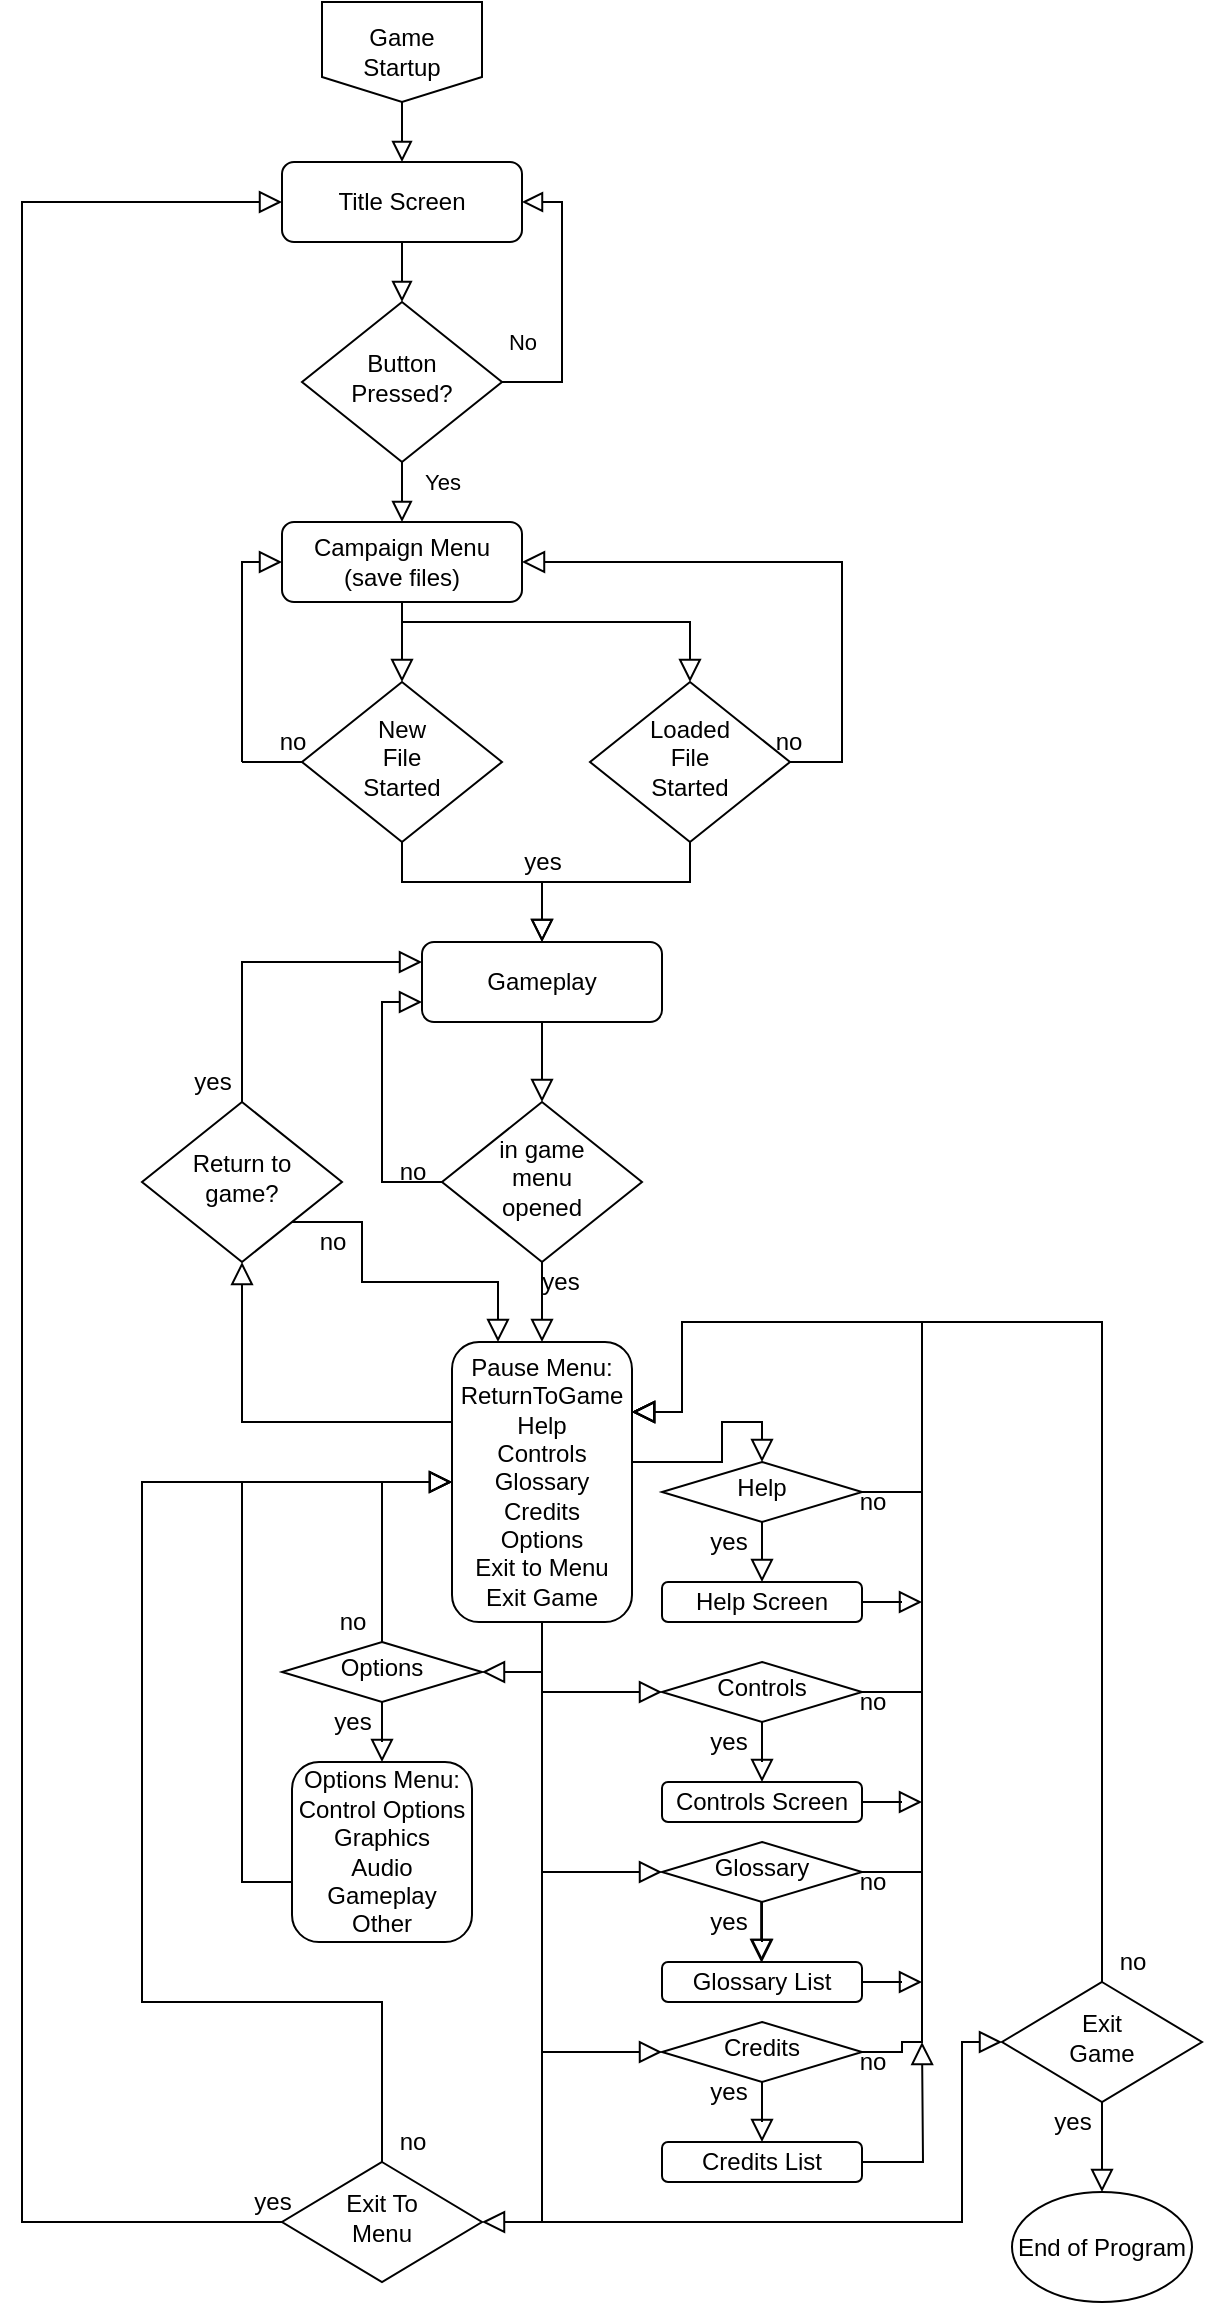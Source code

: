 <mxfile version="15.6.6" type="github">
  <diagram id="C5RBs43oDa-KdzZeNtuy" name="Page-1">
    <mxGraphModel dx="823" dy="559" grid="1" gridSize="10" guides="1" tooltips="1" connect="1" arrows="1" fold="1" page="1" pageScale="1" pageWidth="827" pageHeight="1169" math="0" shadow="0">
      <root>
        <mxCell id="WIyWlLk6GJQsqaUBKTNV-0" />
        <mxCell id="WIyWlLk6GJQsqaUBKTNV-1" parent="WIyWlLk6GJQsqaUBKTNV-0" />
        <mxCell id="WIyWlLk6GJQsqaUBKTNV-2" value="" style="rounded=0;html=1;jettySize=auto;orthogonalLoop=1;fontSize=11;endArrow=block;endFill=0;endSize=8;strokeWidth=1;shadow=0;labelBackgroundColor=none;edgeStyle=orthogonalEdgeStyle;entryX=0.5;entryY=0;entryDx=0;entryDy=0;" parent="WIyWlLk6GJQsqaUBKTNV-1" source="WIyWlLk6GJQsqaUBKTNV-3" target="WIyWlLk6GJQsqaUBKTNV-6" edge="1">
          <mxGeometry relative="1" as="geometry">
            <mxPoint x="220" y="140" as="targetPoint" />
            <Array as="points">
              <mxPoint x="220" y="130" />
              <mxPoint x="220" y="130" />
            </Array>
          </mxGeometry>
        </mxCell>
        <mxCell id="WIyWlLk6GJQsqaUBKTNV-3" value="Title Screen" style="rounded=1;whiteSpace=wrap;html=1;fontSize=12;glass=0;strokeWidth=1;shadow=0;" parent="WIyWlLk6GJQsqaUBKTNV-1" vertex="1">
          <mxGeometry x="160" y="90" width="120" height="40" as="geometry" />
        </mxCell>
        <mxCell id="WIyWlLk6GJQsqaUBKTNV-4" value="Yes" style="rounded=0;html=1;jettySize=auto;orthogonalLoop=1;fontSize=11;endArrow=block;endFill=0;endSize=8;strokeWidth=1;shadow=0;labelBackgroundColor=none;edgeStyle=orthogonalEdgeStyle;entryX=0.5;entryY=0;entryDx=0;entryDy=0;" parent="WIyWlLk6GJQsqaUBKTNV-1" source="WIyWlLk6GJQsqaUBKTNV-6" target="XIdG2XaxkH9GpWTtZyBr-0" edge="1">
          <mxGeometry x="0.2" y="20" relative="1" as="geometry">
            <mxPoint as="offset" />
            <mxPoint x="240" y="280" as="targetPoint" />
          </mxGeometry>
        </mxCell>
        <mxCell id="WIyWlLk6GJQsqaUBKTNV-5" value="No" style="edgeStyle=orthogonalEdgeStyle;rounded=0;html=1;jettySize=auto;orthogonalLoop=1;fontSize=11;endArrow=block;endFill=0;endSize=8;strokeWidth=1;shadow=0;labelBackgroundColor=none;entryX=1;entryY=0.5;entryDx=0;entryDy=0;" parent="WIyWlLk6GJQsqaUBKTNV-1" source="WIyWlLk6GJQsqaUBKTNV-6" target="WIyWlLk6GJQsqaUBKTNV-3" edge="1">
          <mxGeometry x="-0.857" y="20" relative="1" as="geometry">
            <mxPoint as="offset" />
            <Array as="points">
              <mxPoint x="300" y="200" />
              <mxPoint x="300" y="110" />
            </Array>
          </mxGeometry>
        </mxCell>
        <mxCell id="WIyWlLk6GJQsqaUBKTNV-6" value="Button&lt;br&gt;Pressed?" style="rhombus;whiteSpace=wrap;html=1;shadow=0;fontFamily=Helvetica;fontSize=12;align=center;strokeWidth=1;spacing=6;spacingTop=-4;" parent="WIyWlLk6GJQsqaUBKTNV-1" vertex="1">
          <mxGeometry x="170" y="160" width="100" height="80" as="geometry" />
        </mxCell>
        <mxCell id="gXODqbl8dEMNwoBEe3jv-1" style="edgeStyle=orthogonalEdgeStyle;rounded=0;orthogonalLoop=1;jettySize=auto;html=1;endArrow=block;endFill=0;endSize=8;entryX=0.5;entryY=0;entryDx=0;entryDy=0;" parent="WIyWlLk6GJQsqaUBKTNV-1" source="gXODqbl8dEMNwoBEe3jv-0" target="WIyWlLk6GJQsqaUBKTNV-3" edge="1">
          <mxGeometry relative="1" as="geometry">
            <mxPoint x="220" y="80" as="targetPoint" />
            <Array as="points" />
          </mxGeometry>
        </mxCell>
        <mxCell id="gXODqbl8dEMNwoBEe3jv-0" value="Game &lt;br&gt;Startup&lt;br&gt;" style="shape=offPageConnector;whiteSpace=wrap;html=1;size=0.25;" parent="WIyWlLk6GJQsqaUBKTNV-1" vertex="1">
          <mxGeometry x="180" y="10" width="80" height="50" as="geometry" />
        </mxCell>
        <mxCell id="XIdG2XaxkH9GpWTtZyBr-3" style="edgeStyle=orthogonalEdgeStyle;rounded=0;orthogonalLoop=1;jettySize=auto;html=1;endArrow=block;endFill=0;endSize=9;entryX=0.5;entryY=0;entryDx=0;entryDy=0;" parent="WIyWlLk6GJQsqaUBKTNV-1" source="XIdG2XaxkH9GpWTtZyBr-0" target="XIdG2XaxkH9GpWTtZyBr-2" edge="1">
          <mxGeometry relative="1" as="geometry">
            <mxPoint x="220" y="370" as="targetPoint" />
          </mxGeometry>
        </mxCell>
        <mxCell id="XIdG2XaxkH9GpWTtZyBr-4" style="edgeStyle=orthogonalEdgeStyle;rounded=0;orthogonalLoop=1;jettySize=auto;html=1;endArrow=block;endFill=0;endSize=9;entryX=0.5;entryY=0;entryDx=0;entryDy=0;" parent="WIyWlLk6GJQsqaUBKTNV-1" target="XIdG2XaxkH9GpWTtZyBr-5" edge="1">
          <mxGeometry relative="1" as="geometry">
            <mxPoint x="360" y="290" as="targetPoint" />
            <mxPoint x="220" y="320" as="sourcePoint" />
            <Array as="points">
              <mxPoint x="364" y="320" />
            </Array>
          </mxGeometry>
        </mxCell>
        <mxCell id="XIdG2XaxkH9GpWTtZyBr-0" value="Campaign Menu&lt;br&gt;(save files)" style="rounded=1;whiteSpace=wrap;html=1;fontSize=12;glass=0;strokeWidth=1;shadow=0;" parent="WIyWlLk6GJQsqaUBKTNV-1" vertex="1">
          <mxGeometry x="160" y="270" width="120" height="40" as="geometry" />
        </mxCell>
        <mxCell id="XIdG2XaxkH9GpWTtZyBr-8" style="edgeStyle=orthogonalEdgeStyle;rounded=0;orthogonalLoop=1;jettySize=auto;html=1;endArrow=block;endFill=0;endSize=9;" parent="WIyWlLk6GJQsqaUBKTNV-1" source="XIdG2XaxkH9GpWTtZyBr-2" edge="1">
          <mxGeometry relative="1" as="geometry">
            <mxPoint x="290" y="480" as="targetPoint" />
            <Array as="points">
              <mxPoint x="220" y="450" />
              <mxPoint x="290" y="450" />
            </Array>
          </mxGeometry>
        </mxCell>
        <mxCell id="XIdG2XaxkH9GpWTtZyBr-9" style="edgeStyle=orthogonalEdgeStyle;rounded=0;orthogonalLoop=1;jettySize=auto;html=1;entryX=0;entryY=0.5;entryDx=0;entryDy=0;endArrow=block;endFill=0;endSize=9;startArrow=none;" parent="WIyWlLk6GJQsqaUBKTNV-1" target="XIdG2XaxkH9GpWTtZyBr-0" edge="1">
          <mxGeometry relative="1" as="geometry">
            <mxPoint x="140" y="390" as="sourcePoint" />
            <Array as="points">
              <mxPoint x="140" y="290" />
            </Array>
          </mxGeometry>
        </mxCell>
        <mxCell id="XIdG2XaxkH9GpWTtZyBr-2" value="New&lt;br&gt;File&lt;br&gt;Started" style="rhombus;whiteSpace=wrap;html=1;shadow=0;fontFamily=Helvetica;fontSize=12;align=center;strokeWidth=1;spacing=6;spacingTop=-4;" parent="WIyWlLk6GJQsqaUBKTNV-1" vertex="1">
          <mxGeometry x="170" y="350" width="100" height="80" as="geometry" />
        </mxCell>
        <mxCell id="XIdG2XaxkH9GpWTtZyBr-7" style="edgeStyle=orthogonalEdgeStyle;rounded=0;orthogonalLoop=1;jettySize=auto;html=1;entryX=0.5;entryY=0;entryDx=0;entryDy=0;endArrow=block;endFill=0;endSize=9;" parent="WIyWlLk6GJQsqaUBKTNV-1" source="XIdG2XaxkH9GpWTtZyBr-5" target="XIdG2XaxkH9GpWTtZyBr-6" edge="1">
          <mxGeometry relative="1" as="geometry">
            <Array as="points">
              <mxPoint x="364" y="450" />
              <mxPoint x="290" y="450" />
            </Array>
          </mxGeometry>
        </mxCell>
        <mxCell id="XIdG2XaxkH9GpWTtZyBr-10" style="edgeStyle=orthogonalEdgeStyle;rounded=0;orthogonalLoop=1;jettySize=auto;html=1;endArrow=block;endFill=0;endSize=9;entryX=1;entryY=0.5;entryDx=0;entryDy=0;" parent="WIyWlLk6GJQsqaUBKTNV-1" source="XIdG2XaxkH9GpWTtZyBr-5" target="XIdG2XaxkH9GpWTtZyBr-0" edge="1">
          <mxGeometry relative="1" as="geometry">
            <mxPoint x="440" y="290" as="targetPoint" />
            <Array as="points">
              <mxPoint x="440" y="390" />
              <mxPoint x="440" y="290" />
            </Array>
          </mxGeometry>
        </mxCell>
        <mxCell id="XIdG2XaxkH9GpWTtZyBr-5" value="Loaded&lt;br&gt;File&lt;br&gt;Started" style="rhombus;whiteSpace=wrap;html=1;shadow=0;fontFamily=Helvetica;fontSize=12;align=center;strokeWidth=1;spacing=6;spacingTop=-4;" parent="WIyWlLk6GJQsqaUBKTNV-1" vertex="1">
          <mxGeometry x="314" y="350" width="100" height="80" as="geometry" />
        </mxCell>
        <mxCell id="XIdG2XaxkH9GpWTtZyBr-16" style="edgeStyle=orthogonalEdgeStyle;rounded=0;orthogonalLoop=1;jettySize=auto;html=1;entryX=0.5;entryY=0;entryDx=0;entryDy=0;endArrow=block;endFill=0;endSize=9;" parent="WIyWlLk6GJQsqaUBKTNV-1" source="XIdG2XaxkH9GpWTtZyBr-6" target="XIdG2XaxkH9GpWTtZyBr-15" edge="1">
          <mxGeometry relative="1" as="geometry" />
        </mxCell>
        <mxCell id="XIdG2XaxkH9GpWTtZyBr-6" value="Gameplay" style="rounded=1;whiteSpace=wrap;html=1;fontSize=12;glass=0;strokeWidth=1;shadow=0;" parent="WIyWlLk6GJQsqaUBKTNV-1" vertex="1">
          <mxGeometry x="230" y="480" width="120" height="40" as="geometry" />
        </mxCell>
        <mxCell id="XIdG2XaxkH9GpWTtZyBr-12" value="no" style="text;html=1;resizable=0;autosize=1;align=center;verticalAlign=middle;points=[];fillColor=none;strokeColor=none;rounded=0;" parent="WIyWlLk6GJQsqaUBKTNV-1" vertex="1">
          <mxGeometry x="398" y="370" width="30" height="20" as="geometry" />
        </mxCell>
        <mxCell id="XIdG2XaxkH9GpWTtZyBr-14" value="yes" style="text;html=1;resizable=0;autosize=1;align=center;verticalAlign=middle;points=[];fillColor=none;strokeColor=none;rounded=0;" parent="WIyWlLk6GJQsqaUBKTNV-1" vertex="1">
          <mxGeometry x="275" y="430" width="30" height="20" as="geometry" />
        </mxCell>
        <mxCell id="XIdG2XaxkH9GpWTtZyBr-17" style="edgeStyle=orthogonalEdgeStyle;rounded=0;orthogonalLoop=1;jettySize=auto;html=1;endArrow=block;endFill=0;endSize=9;entryX=0;entryY=0.75;entryDx=0;entryDy=0;" parent="WIyWlLk6GJQsqaUBKTNV-1" source="XIdG2XaxkH9GpWTtZyBr-15" target="XIdG2XaxkH9GpWTtZyBr-6" edge="1">
          <mxGeometry relative="1" as="geometry">
            <mxPoint x="220" y="500" as="targetPoint" />
            <Array as="points">
              <mxPoint x="210" y="600" />
              <mxPoint x="210" y="510" />
            </Array>
          </mxGeometry>
        </mxCell>
        <mxCell id="XIdG2XaxkH9GpWTtZyBr-21" style="edgeStyle=orthogonalEdgeStyle;rounded=0;orthogonalLoop=1;jettySize=auto;html=1;entryX=0.5;entryY=0;entryDx=0;entryDy=0;endArrow=block;endFill=0;endSize=9;" parent="WIyWlLk6GJQsqaUBKTNV-1" source="XIdG2XaxkH9GpWTtZyBr-15" target="XIdG2XaxkH9GpWTtZyBr-20" edge="1">
          <mxGeometry relative="1" as="geometry" />
        </mxCell>
        <mxCell id="XIdG2XaxkH9GpWTtZyBr-15" value="in game &lt;br&gt;menu &lt;br&gt;opened" style="rhombus;whiteSpace=wrap;html=1;shadow=0;fontFamily=Helvetica;fontSize=12;align=center;strokeWidth=1;spacing=6;spacingTop=-4;" parent="WIyWlLk6GJQsqaUBKTNV-1" vertex="1">
          <mxGeometry x="240" y="560" width="100" height="80" as="geometry" />
        </mxCell>
        <mxCell id="XIdG2XaxkH9GpWTtZyBr-18" value="no" style="text;html=1;resizable=0;autosize=1;align=center;verticalAlign=middle;points=[];fillColor=none;strokeColor=none;rounded=0;" parent="WIyWlLk6GJQsqaUBKTNV-1" vertex="1">
          <mxGeometry x="210" y="585" width="30" height="20" as="geometry" />
        </mxCell>
        <mxCell id="XIdG2XaxkH9GpWTtZyBr-23" style="edgeStyle=orthogonalEdgeStyle;rounded=0;orthogonalLoop=1;jettySize=auto;html=1;entryX=0.5;entryY=1;entryDx=0;entryDy=0;endArrow=block;endFill=0;endSize=9;exitX=0;exitY=0.25;exitDx=0;exitDy=0;" parent="WIyWlLk6GJQsqaUBKTNV-1" source="XIdG2XaxkH9GpWTtZyBr-20" target="XIdG2XaxkH9GpWTtZyBr-22" edge="1">
          <mxGeometry relative="1" as="geometry">
            <mxPoint x="300" y="760" as="sourcePoint" />
            <Array as="points">
              <mxPoint x="140" y="720" />
            </Array>
          </mxGeometry>
        </mxCell>
        <mxCell id="XIdG2XaxkH9GpWTtZyBr-30" style="edgeStyle=orthogonalEdgeStyle;rounded=0;orthogonalLoop=1;jettySize=auto;html=1;endArrow=block;endFill=0;endSize=9;entryX=0;entryY=0.5;entryDx=0;entryDy=0;" parent="WIyWlLk6GJQsqaUBKTNV-1" source="XIdG2XaxkH9GpWTtZyBr-20" target="XIdG2XaxkH9GpWTtZyBr-42" edge="1">
          <mxGeometry relative="1" as="geometry">
            <mxPoint x="290" y="910" as="targetPoint" />
            <Array as="points">
              <mxPoint x="290" y="1120" />
              <mxPoint x="500" y="1120" />
              <mxPoint x="500" y="1030" />
            </Array>
          </mxGeometry>
        </mxCell>
        <mxCell id="XIdG2XaxkH9GpWTtZyBr-31" style="edgeStyle=orthogonalEdgeStyle;rounded=0;orthogonalLoop=1;jettySize=auto;html=1;endArrow=block;endFill=0;endSize=9;entryX=0.5;entryY=0;entryDx=0;entryDy=0;exitX=1;exitY=0.5;exitDx=0;exitDy=0;strokeColor=default;labelBackgroundColor=default;fontColor=default;" parent="WIyWlLk6GJQsqaUBKTNV-1" source="XIdG2XaxkH9GpWTtZyBr-20" target="XIdG2XaxkH9GpWTtZyBr-37" edge="1">
          <mxGeometry relative="1" as="geometry">
            <mxPoint x="350" y="790" as="targetPoint" />
            <mxPoint x="340" y="750" as="sourcePoint" />
            <Array as="points">
              <mxPoint x="335" y="740" />
              <mxPoint x="380" y="740" />
              <mxPoint x="380" y="720" />
              <mxPoint x="400" y="720" />
            </Array>
          </mxGeometry>
        </mxCell>
        <mxCell id="XIdG2XaxkH9GpWTtZyBr-32" style="edgeStyle=orthogonalEdgeStyle;rounded=0;orthogonalLoop=1;jettySize=auto;html=1;endArrow=block;endFill=0;endSize=9;entryX=0;entryY=0.5;entryDx=0;entryDy=0;" parent="WIyWlLk6GJQsqaUBKTNV-1" source="XIdG2XaxkH9GpWTtZyBr-20" target="XIdG2XaxkH9GpWTtZyBr-38" edge="1">
          <mxGeometry relative="1" as="geometry">
            <mxPoint x="340" y="810" as="targetPoint" />
            <Array as="points">
              <mxPoint x="290" y="855" />
            </Array>
          </mxGeometry>
        </mxCell>
        <mxCell id="XIdG2XaxkH9GpWTtZyBr-33" style="edgeStyle=orthogonalEdgeStyle;rounded=0;orthogonalLoop=1;jettySize=auto;html=1;endArrow=block;endFill=0;endSize=9;entryX=0;entryY=0.5;entryDx=0;entryDy=0;" parent="WIyWlLk6GJQsqaUBKTNV-1" source="XIdG2XaxkH9GpWTtZyBr-20" target="XIdG2XaxkH9GpWTtZyBr-44" edge="1">
          <mxGeometry relative="1" as="geometry">
            <mxPoint x="270" y="830" as="targetPoint" />
            <Array as="points">
              <mxPoint x="290" y="1035" />
            </Array>
          </mxGeometry>
        </mxCell>
        <mxCell id="XIdG2XaxkH9GpWTtZyBr-34" style="edgeStyle=orthogonalEdgeStyle;rounded=0;orthogonalLoop=1;jettySize=auto;html=1;endArrow=block;endFill=0;endSize=9;entryX=0;entryY=0.5;entryDx=0;entryDy=0;" parent="WIyWlLk6GJQsqaUBKTNV-1" source="XIdG2XaxkH9GpWTtZyBr-20" target="XIdG2XaxkH9GpWTtZyBr-39" edge="1">
          <mxGeometry relative="1" as="geometry">
            <mxPoint x="320" y="850" as="targetPoint" />
            <Array as="points">
              <mxPoint x="290" y="945" />
            </Array>
          </mxGeometry>
        </mxCell>
        <mxCell id="XIdG2XaxkH9GpWTtZyBr-35" style="edgeStyle=orthogonalEdgeStyle;rounded=0;orthogonalLoop=1;jettySize=auto;html=1;endArrow=block;endFill=0;endSize=9;entryX=1;entryY=0.5;entryDx=0;entryDy=0;" parent="WIyWlLk6GJQsqaUBKTNV-1" source="XIdG2XaxkH9GpWTtZyBr-20" target="XIdG2XaxkH9GpWTtZyBr-43" edge="1">
          <mxGeometry relative="1" as="geometry">
            <mxPoint x="280" y="870" as="targetPoint" />
            <Array as="points">
              <mxPoint x="290" y="1120" />
            </Array>
          </mxGeometry>
        </mxCell>
        <mxCell id="XIdG2XaxkH9GpWTtZyBr-36" style="edgeStyle=orthogonalEdgeStyle;rounded=0;orthogonalLoop=1;jettySize=auto;html=1;endArrow=block;endFill=0;endSize=9;entryX=1;entryY=0.5;entryDx=0;entryDy=0;" parent="WIyWlLk6GJQsqaUBKTNV-1" source="XIdG2XaxkH9GpWTtZyBr-20" target="XIdG2XaxkH9GpWTtZyBr-41" edge="1">
          <mxGeometry relative="1" as="geometry">
            <mxPoint x="300" y="890" as="targetPoint" />
          </mxGeometry>
        </mxCell>
        <mxCell id="XIdG2XaxkH9GpWTtZyBr-20" value="Pause Menu:&lt;br&gt;ReturnToGame&lt;br&gt;Help&lt;br&gt;Controls&lt;br&gt;Glossary&lt;br&gt;Credits&lt;br&gt;Options&lt;br&gt;Exit to Menu&lt;br&gt;Exit Game" style="rounded=1;whiteSpace=wrap;html=1;fontSize=12;glass=0;strokeWidth=1;shadow=0;fillColor=default;strokeColor=default;fontColor=default;" parent="WIyWlLk6GJQsqaUBKTNV-1" vertex="1">
          <mxGeometry x="245" y="680" width="90" height="140" as="geometry" />
        </mxCell>
        <mxCell id="XIdG2XaxkH9GpWTtZyBr-24" style="edgeStyle=orthogonalEdgeStyle;rounded=0;orthogonalLoop=1;jettySize=auto;html=1;entryX=0;entryY=0.25;entryDx=0;entryDy=0;endArrow=block;endFill=0;endSize=9;" parent="WIyWlLk6GJQsqaUBKTNV-1" source="XIdG2XaxkH9GpWTtZyBr-22" target="XIdG2XaxkH9GpWTtZyBr-6" edge="1">
          <mxGeometry relative="1" as="geometry">
            <Array as="points">
              <mxPoint x="140" y="490" />
            </Array>
          </mxGeometry>
        </mxCell>
        <mxCell id="XIdG2XaxkH9GpWTtZyBr-25" style="edgeStyle=orthogonalEdgeStyle;rounded=0;orthogonalLoop=1;jettySize=auto;html=1;endArrow=block;endFill=0;endSize=9;exitX=1;exitY=1;exitDx=0;exitDy=0;" parent="WIyWlLk6GJQsqaUBKTNV-1" source="XIdG2XaxkH9GpWTtZyBr-22" edge="1">
          <mxGeometry relative="1" as="geometry">
            <mxPoint x="268" y="680" as="targetPoint" />
            <Array as="points">
              <mxPoint x="200" y="620" />
              <mxPoint x="200" y="650" />
              <mxPoint x="268" y="650" />
            </Array>
          </mxGeometry>
        </mxCell>
        <mxCell id="XIdG2XaxkH9GpWTtZyBr-22" value="Return to&lt;br&gt;game?" style="rhombus;whiteSpace=wrap;html=1;shadow=0;fontFamily=Helvetica;fontSize=12;align=center;strokeWidth=1;spacing=6;spacingTop=-4;" parent="WIyWlLk6GJQsqaUBKTNV-1" vertex="1">
          <mxGeometry x="90" y="560" width="100" height="80" as="geometry" />
        </mxCell>
        <mxCell id="XIdG2XaxkH9GpWTtZyBr-26" value="yes" style="text;html=1;resizable=0;autosize=1;align=center;verticalAlign=middle;points=[];fillColor=none;strokeColor=none;rounded=0;" parent="WIyWlLk6GJQsqaUBKTNV-1" vertex="1">
          <mxGeometry x="110" y="540" width="30" height="20" as="geometry" />
        </mxCell>
        <mxCell id="XIdG2XaxkH9GpWTtZyBr-27" value="no" style="text;html=1;resizable=0;autosize=1;align=center;verticalAlign=middle;points=[];fillColor=none;strokeColor=none;rounded=0;" parent="WIyWlLk6GJQsqaUBKTNV-1" vertex="1">
          <mxGeometry x="170" y="620" width="30" height="20" as="geometry" />
        </mxCell>
        <mxCell id="XIdG2XaxkH9GpWTtZyBr-13" value="no" style="text;html=1;resizable=0;autosize=1;align=center;verticalAlign=middle;points=[];fillColor=none;strokeColor=none;rounded=0;" parent="WIyWlLk6GJQsqaUBKTNV-1" vertex="1">
          <mxGeometry x="150" y="370" width="30" height="20" as="geometry" />
        </mxCell>
        <mxCell id="XIdG2XaxkH9GpWTtZyBr-28" value="" style="edgeStyle=orthogonalEdgeStyle;rounded=0;orthogonalLoop=1;jettySize=auto;html=1;endArrow=none;endFill=0;endSize=9;" parent="WIyWlLk6GJQsqaUBKTNV-1" source="XIdG2XaxkH9GpWTtZyBr-2" edge="1">
          <mxGeometry relative="1" as="geometry">
            <mxPoint x="170" y="390.0" as="sourcePoint" />
            <mxPoint x="170" y="390" as="targetPoint" />
            <Array as="points">
              <mxPoint x="140" y="390" />
            </Array>
          </mxGeometry>
        </mxCell>
        <mxCell id="XIdG2XaxkH9GpWTtZyBr-29" value="yes" style="text;html=1;resizable=0;autosize=1;align=center;verticalAlign=middle;points=[];fillColor=none;strokeColor=none;rounded=0;" parent="WIyWlLk6GJQsqaUBKTNV-1" vertex="1">
          <mxGeometry x="284" y="640" width="30" height="20" as="geometry" />
        </mxCell>
        <mxCell id="XIdG2XaxkH9GpWTtZyBr-50" style="edgeStyle=orthogonalEdgeStyle;rounded=0;orthogonalLoop=1;jettySize=auto;html=1;exitX=0.5;exitY=1;exitDx=0;exitDy=0;entryX=0.5;entryY=0;entryDx=0;entryDy=0;endArrow=block;endFill=0;endSize=9;" parent="WIyWlLk6GJQsqaUBKTNV-1" source="XIdG2XaxkH9GpWTtZyBr-37" target="XIdG2XaxkH9GpWTtZyBr-49" edge="1">
          <mxGeometry relative="1" as="geometry" />
        </mxCell>
        <mxCell id="XIdG2XaxkH9GpWTtZyBr-51" style="edgeStyle=orthogonalEdgeStyle;rounded=0;orthogonalLoop=1;jettySize=auto;html=1;endArrow=block;endFill=0;endSize=9;exitX=1;exitY=0.5;exitDx=0;exitDy=0;strokeColor=default;labelBackgroundColor=default;fontColor=default;entryX=1;entryY=0.25;entryDx=0;entryDy=0;" parent="WIyWlLk6GJQsqaUBKTNV-1" source="XIdG2XaxkH9GpWTtZyBr-37" target="XIdG2XaxkH9GpWTtZyBr-20" edge="1">
          <mxGeometry relative="1" as="geometry">
            <mxPoint x="480" y="620" as="targetPoint" />
            <Array as="points">
              <mxPoint x="480" y="755" />
              <mxPoint x="480" y="670" />
              <mxPoint x="360" y="670" />
              <mxPoint x="360" y="715" />
            </Array>
          </mxGeometry>
        </mxCell>
        <mxCell id="XIdG2XaxkH9GpWTtZyBr-37" value="Help" style="rhombus;whiteSpace=wrap;html=1;shadow=0;fontFamily=Helvetica;fontSize=12;align=center;strokeWidth=1;spacing=6;spacingTop=-4;" parent="WIyWlLk6GJQsqaUBKTNV-1" vertex="1">
          <mxGeometry x="350" y="740" width="100" height="30" as="geometry" />
        </mxCell>
        <mxCell id="XIdG2XaxkH9GpWTtZyBr-56" style="edgeStyle=orthogonalEdgeStyle;rounded=0;orthogonalLoop=1;jettySize=auto;html=1;entryX=0.5;entryY=0;entryDx=0;entryDy=0;endArrow=block;endFill=0;endSize=9;" parent="WIyWlLk6GJQsqaUBKTNV-1" source="XIdG2XaxkH9GpWTtZyBr-38" target="XIdG2XaxkH9GpWTtZyBr-53" edge="1">
          <mxGeometry relative="1" as="geometry" />
        </mxCell>
        <mxCell id="XIdG2XaxkH9GpWTtZyBr-60" style="edgeStyle=orthogonalEdgeStyle;rounded=0;orthogonalLoop=1;jettySize=auto;html=1;endArrow=block;endFill=0;endSize=9;strokeColor=default;labelBackgroundColor=default;fontColor=default;entryX=1;entryY=0.25;entryDx=0;entryDy=0;" parent="WIyWlLk6GJQsqaUBKTNV-1" source="XIdG2XaxkH9GpWTtZyBr-38" target="XIdG2XaxkH9GpWTtZyBr-20" edge="1">
          <mxGeometry relative="1" as="geometry">
            <mxPoint x="360" y="700" as="targetPoint" />
            <Array as="points">
              <mxPoint x="480" y="855" />
              <mxPoint x="480" y="670" />
              <mxPoint x="360" y="670" />
              <mxPoint x="360" y="715" />
            </Array>
          </mxGeometry>
        </mxCell>
        <mxCell id="XIdG2XaxkH9GpWTtZyBr-38" value="Controls" style="rhombus;whiteSpace=wrap;html=1;shadow=0;fontFamily=Helvetica;fontSize=12;align=center;strokeWidth=1;spacing=6;spacingTop=-4;" parent="WIyWlLk6GJQsqaUBKTNV-1" vertex="1">
          <mxGeometry x="350" y="840" width="100" height="30" as="geometry" />
        </mxCell>
        <mxCell id="XIdG2XaxkH9GpWTtZyBr-58" style="edgeStyle=orthogonalEdgeStyle;rounded=0;orthogonalLoop=1;jettySize=auto;html=1;entryX=0.5;entryY=0;entryDx=0;entryDy=0;endArrow=block;endFill=0;endSize=9;" parent="WIyWlLk6GJQsqaUBKTNV-1" source="XIdG2XaxkH9GpWTtZyBr-39" target="XIdG2XaxkH9GpWTtZyBr-54" edge="1">
          <mxGeometry relative="1" as="geometry" />
        </mxCell>
        <mxCell id="XIdG2XaxkH9GpWTtZyBr-63" style="edgeStyle=orthogonalEdgeStyle;rounded=0;orthogonalLoop=1;jettySize=auto;html=1;endArrow=block;endFill=0;endSize=9;strokeColor=default;labelBackgroundColor=default;fontColor=default;entryX=1;entryY=0.25;entryDx=0;entryDy=0;" parent="WIyWlLk6GJQsqaUBKTNV-1" source="XIdG2XaxkH9GpWTtZyBr-39" target="XIdG2XaxkH9GpWTtZyBr-20" edge="1">
          <mxGeometry relative="1" as="geometry">
            <mxPoint x="370" y="680" as="targetPoint" />
            <Array as="points">
              <mxPoint x="480" y="945" />
              <mxPoint x="480" y="670" />
              <mxPoint x="360" y="670" />
              <mxPoint x="360" y="715" />
            </Array>
          </mxGeometry>
        </mxCell>
        <mxCell id="XIdG2XaxkH9GpWTtZyBr-39" value="Glossary" style="rhombus;whiteSpace=wrap;html=1;shadow=0;fontFamily=Helvetica;fontSize=12;align=center;strokeWidth=1;spacing=6;spacingTop=-4;" parent="WIyWlLk6GJQsqaUBKTNV-1" vertex="1">
          <mxGeometry x="350" y="930" width="100" height="30" as="geometry" />
        </mxCell>
        <mxCell id="XIdG2XaxkH9GpWTtZyBr-79" style="edgeStyle=orthogonalEdgeStyle;rounded=0;orthogonalLoop=1;jettySize=auto;html=1;endArrow=block;endFill=0;endSize=9;entryX=0.5;entryY=0;entryDx=0;entryDy=0;" parent="WIyWlLk6GJQsqaUBKTNV-1" source="XIdG2XaxkH9GpWTtZyBr-41" target="XIdG2XaxkH9GpWTtZyBr-85" edge="1">
          <mxGeometry relative="1" as="geometry">
            <mxPoint x="210" y="860" as="targetPoint" />
          </mxGeometry>
        </mxCell>
        <mxCell id="XIdG2XaxkH9GpWTtZyBr-87" style="edgeStyle=orthogonalEdgeStyle;rounded=0;orthogonalLoop=1;jettySize=auto;html=1;endArrow=block;endFill=0;endSize=9;" parent="WIyWlLk6GJQsqaUBKTNV-1" source="XIdG2XaxkH9GpWTtZyBr-41" target="XIdG2XaxkH9GpWTtZyBr-20" edge="1">
          <mxGeometry relative="1" as="geometry">
            <mxPoint x="250" y="710" as="targetPoint" />
            <Array as="points">
              <mxPoint x="210" y="750" />
            </Array>
          </mxGeometry>
        </mxCell>
        <mxCell id="XIdG2XaxkH9GpWTtZyBr-41" value="Options" style="rhombus;whiteSpace=wrap;html=1;shadow=0;fontFamily=Helvetica;fontSize=12;align=center;strokeWidth=1;spacing=6;spacingTop=-4;" parent="WIyWlLk6GJQsqaUBKTNV-1" vertex="1">
          <mxGeometry x="160" y="830" width="100" height="30" as="geometry" />
        </mxCell>
        <mxCell id="XIdG2XaxkH9GpWTtZyBr-81" style="edgeStyle=orthogonalEdgeStyle;rounded=0;orthogonalLoop=1;jettySize=auto;html=1;entryX=0.5;entryY=0;entryDx=0;entryDy=0;endArrow=block;endFill=0;endSize=9;" parent="WIyWlLk6GJQsqaUBKTNV-1" source="XIdG2XaxkH9GpWTtZyBr-42" target="XIdG2XaxkH9GpWTtZyBr-80" edge="1">
          <mxGeometry relative="1" as="geometry" />
        </mxCell>
        <mxCell id="XIdG2XaxkH9GpWTtZyBr-83" style="edgeStyle=orthogonalEdgeStyle;rounded=0;orthogonalLoop=1;jettySize=auto;html=1;endArrow=block;endFill=0;endSize=9;strokeColor=default;labelBackgroundColor=default;fontColor=default;entryX=1;entryY=0.25;entryDx=0;entryDy=0;" parent="WIyWlLk6GJQsqaUBKTNV-1" source="XIdG2XaxkH9GpWTtZyBr-42" target="XIdG2XaxkH9GpWTtZyBr-20" edge="1">
          <mxGeometry relative="1" as="geometry">
            <mxPoint x="360" y="620" as="targetPoint" />
            <Array as="points">
              <mxPoint x="570" y="670" />
              <mxPoint x="360" y="670" />
              <mxPoint x="360" y="715" />
            </Array>
          </mxGeometry>
        </mxCell>
        <mxCell id="XIdG2XaxkH9GpWTtZyBr-42" value="Exit&lt;br&gt;Game" style="rhombus;whiteSpace=wrap;html=1;shadow=0;fontFamily=Helvetica;fontSize=12;align=center;strokeWidth=1;spacing=6;spacingTop=-4;" parent="WIyWlLk6GJQsqaUBKTNV-1" vertex="1">
          <mxGeometry x="520" y="1000" width="100" height="60" as="geometry" />
        </mxCell>
        <mxCell id="XIdG2XaxkH9GpWTtZyBr-91" style="edgeStyle=orthogonalEdgeStyle;rounded=0;orthogonalLoop=1;jettySize=auto;html=1;entryX=0;entryY=0.5;entryDx=0;entryDy=0;endArrow=block;endFill=0;endSize=9;" parent="WIyWlLk6GJQsqaUBKTNV-1" source="XIdG2XaxkH9GpWTtZyBr-43" target="WIyWlLk6GJQsqaUBKTNV-3" edge="1">
          <mxGeometry relative="1" as="geometry">
            <Array as="points">
              <mxPoint x="30" y="1120" />
              <mxPoint x="30" y="110" />
            </Array>
          </mxGeometry>
        </mxCell>
        <mxCell id="XIdG2XaxkH9GpWTtZyBr-92" style="edgeStyle=orthogonalEdgeStyle;rounded=0;orthogonalLoop=1;jettySize=auto;html=1;endArrow=block;endFill=0;endSize=9;" parent="WIyWlLk6GJQsqaUBKTNV-1" source="XIdG2XaxkH9GpWTtZyBr-43" edge="1">
          <mxGeometry relative="1" as="geometry">
            <mxPoint x="245" y="750" as="targetPoint" />
            <Array as="points">
              <mxPoint x="210" y="1010" />
              <mxPoint x="90" y="1010" />
              <mxPoint x="90" y="750" />
            </Array>
          </mxGeometry>
        </mxCell>
        <mxCell id="XIdG2XaxkH9GpWTtZyBr-43" value="Exit To&lt;br&gt;Menu" style="rhombus;whiteSpace=wrap;html=1;shadow=0;fontFamily=Helvetica;fontSize=12;align=center;strokeWidth=1;spacing=6;spacingTop=-4;" parent="WIyWlLk6GJQsqaUBKTNV-1" vertex="1">
          <mxGeometry x="160" y="1090" width="100" height="60" as="geometry" />
        </mxCell>
        <mxCell id="XIdG2XaxkH9GpWTtZyBr-59" style="edgeStyle=orthogonalEdgeStyle;rounded=0;orthogonalLoop=1;jettySize=auto;html=1;entryX=0.5;entryY=0;entryDx=0;entryDy=0;endArrow=block;endFill=0;endSize=9;" parent="WIyWlLk6GJQsqaUBKTNV-1" source="XIdG2XaxkH9GpWTtZyBr-44" target="XIdG2XaxkH9GpWTtZyBr-55" edge="1">
          <mxGeometry relative="1" as="geometry" />
        </mxCell>
        <mxCell id="XIdG2XaxkH9GpWTtZyBr-62" style="edgeStyle=orthogonalEdgeStyle;rounded=0;orthogonalLoop=1;jettySize=auto;html=1;endArrow=block;endFill=0;endSize=9;exitX=1;exitY=0.5;exitDx=0;exitDy=0;strokeColor=default;labelBackgroundColor=default;fontColor=default;entryX=1;entryY=0.25;entryDx=0;entryDy=0;" parent="WIyWlLk6GJQsqaUBKTNV-1" source="XIdG2XaxkH9GpWTtZyBr-44" target="XIdG2XaxkH9GpWTtZyBr-20" edge="1">
          <mxGeometry relative="1" as="geometry">
            <mxPoint x="380" y="650" as="targetPoint" />
            <Array as="points">
              <mxPoint x="470" y="1035" />
              <mxPoint x="470" y="1030" />
              <mxPoint x="480" y="1030" />
              <mxPoint x="480" y="670" />
              <mxPoint x="360" y="670" />
              <mxPoint x="360" y="715" />
            </Array>
          </mxGeometry>
        </mxCell>
        <mxCell id="XIdG2XaxkH9GpWTtZyBr-44" value="Credits" style="rhombus;whiteSpace=wrap;html=1;shadow=0;fontFamily=Helvetica;fontSize=12;align=center;strokeWidth=1;spacing=6;spacingTop=-4;" parent="WIyWlLk6GJQsqaUBKTNV-1" vertex="1">
          <mxGeometry x="350" y="1020" width="100" height="30" as="geometry" />
        </mxCell>
        <mxCell id="XIdG2XaxkH9GpWTtZyBr-61" style="edgeStyle=orthogonalEdgeStyle;rounded=0;orthogonalLoop=1;jettySize=auto;html=1;endArrow=block;endFill=0;endSize=9;" parent="WIyWlLk6GJQsqaUBKTNV-1" source="XIdG2XaxkH9GpWTtZyBr-49" edge="1">
          <mxGeometry relative="1" as="geometry">
            <mxPoint x="480" y="810" as="targetPoint" />
          </mxGeometry>
        </mxCell>
        <mxCell id="XIdG2XaxkH9GpWTtZyBr-49" value="Help Screen" style="rounded=1;whiteSpace=wrap;html=1;fontSize=12;glass=0;strokeWidth=1;shadow=0;" parent="WIyWlLk6GJQsqaUBKTNV-1" vertex="1">
          <mxGeometry x="350" y="800" width="100" height="20" as="geometry" />
        </mxCell>
        <mxCell id="XIdG2XaxkH9GpWTtZyBr-64" style="edgeStyle=orthogonalEdgeStyle;rounded=0;orthogonalLoop=1;jettySize=auto;html=1;endArrow=block;endFill=0;endSize=9;" parent="WIyWlLk6GJQsqaUBKTNV-1" source="XIdG2XaxkH9GpWTtZyBr-53" edge="1">
          <mxGeometry relative="1" as="geometry">
            <mxPoint x="480" y="910" as="targetPoint" />
          </mxGeometry>
        </mxCell>
        <mxCell id="XIdG2XaxkH9GpWTtZyBr-53" value="Controls Screen" style="rounded=1;whiteSpace=wrap;html=1;fontSize=12;glass=0;strokeWidth=1;shadow=0;" parent="WIyWlLk6GJQsqaUBKTNV-1" vertex="1">
          <mxGeometry x="350" y="900" width="100" height="20" as="geometry" />
        </mxCell>
        <mxCell id="XIdG2XaxkH9GpWTtZyBr-65" style="edgeStyle=orthogonalEdgeStyle;rounded=0;orthogonalLoop=1;jettySize=auto;html=1;endArrow=block;endFill=0;endSize=9;" parent="WIyWlLk6GJQsqaUBKTNV-1" source="XIdG2XaxkH9GpWTtZyBr-54" edge="1">
          <mxGeometry relative="1" as="geometry">
            <mxPoint x="480" y="1000" as="targetPoint" />
          </mxGeometry>
        </mxCell>
        <mxCell id="XIdG2XaxkH9GpWTtZyBr-54" value="Glossary List" style="rounded=1;whiteSpace=wrap;html=1;fontSize=12;glass=0;strokeWidth=1;shadow=0;" parent="WIyWlLk6GJQsqaUBKTNV-1" vertex="1">
          <mxGeometry x="350" y="990" width="100" height="20" as="geometry" />
        </mxCell>
        <mxCell id="XIdG2XaxkH9GpWTtZyBr-66" style="edgeStyle=orthogonalEdgeStyle;rounded=0;orthogonalLoop=1;jettySize=auto;html=1;endArrow=block;endFill=0;endSize=9;" parent="WIyWlLk6GJQsqaUBKTNV-1" source="XIdG2XaxkH9GpWTtZyBr-55" edge="1">
          <mxGeometry relative="1" as="geometry">
            <mxPoint x="480" y="1030" as="targetPoint" />
          </mxGeometry>
        </mxCell>
        <mxCell id="XIdG2XaxkH9GpWTtZyBr-55" value="Credits List" style="rounded=1;whiteSpace=wrap;html=1;fontSize=12;glass=0;strokeWidth=1;shadow=0;" parent="WIyWlLk6GJQsqaUBKTNV-1" vertex="1">
          <mxGeometry x="350" y="1080" width="100" height="20" as="geometry" />
        </mxCell>
        <mxCell id="XIdG2XaxkH9GpWTtZyBr-67" value="yes" style="text;html=1;resizable=0;autosize=1;align=center;verticalAlign=middle;points=[];fillColor=none;strokeColor=none;rounded=0;" parent="WIyWlLk6GJQsqaUBKTNV-1" vertex="1">
          <mxGeometry x="368" y="770" width="30" height="20" as="geometry" />
        </mxCell>
        <mxCell id="XIdG2XaxkH9GpWTtZyBr-68" value="yes" style="text;html=1;resizable=0;autosize=1;align=center;verticalAlign=middle;points=[];fillColor=none;strokeColor=none;rounded=0;" parent="WIyWlLk6GJQsqaUBKTNV-1" vertex="1">
          <mxGeometry x="368" y="870" width="30" height="20" as="geometry" />
        </mxCell>
        <mxCell id="XIdG2XaxkH9GpWTtZyBr-69" value="yes" style="text;html=1;resizable=0;autosize=1;align=center;verticalAlign=middle;points=[];fillColor=none;strokeColor=none;rounded=0;" parent="WIyWlLk6GJQsqaUBKTNV-1" vertex="1">
          <mxGeometry x="368" y="960" width="30" height="20" as="geometry" />
        </mxCell>
        <mxCell id="XIdG2XaxkH9GpWTtZyBr-70" value="yes" style="text;html=1;resizable=0;autosize=1;align=center;verticalAlign=middle;points=[];fillColor=none;strokeColor=none;rounded=0;" parent="WIyWlLk6GJQsqaUBKTNV-1" vertex="1">
          <mxGeometry x="368" y="1045" width="30" height="20" as="geometry" />
        </mxCell>
        <mxCell id="XIdG2XaxkH9GpWTtZyBr-73" value="no" style="text;html=1;resizable=0;autosize=1;align=center;verticalAlign=middle;points=[];fillColor=none;strokeColor=none;rounded=0;" parent="WIyWlLk6GJQsqaUBKTNV-1" vertex="1">
          <mxGeometry x="440" y="750" width="30" height="20" as="geometry" />
        </mxCell>
        <mxCell id="XIdG2XaxkH9GpWTtZyBr-76" value="no" style="text;html=1;resizable=0;autosize=1;align=center;verticalAlign=middle;points=[];fillColor=none;strokeColor=none;rounded=0;" parent="WIyWlLk6GJQsqaUBKTNV-1" vertex="1">
          <mxGeometry x="440" y="850" width="30" height="20" as="geometry" />
        </mxCell>
        <mxCell id="XIdG2XaxkH9GpWTtZyBr-77" value="no" style="text;html=1;resizable=0;autosize=1;align=center;verticalAlign=middle;points=[];fillColor=none;strokeColor=none;rounded=0;" parent="WIyWlLk6GJQsqaUBKTNV-1" vertex="1">
          <mxGeometry x="440" y="940" width="30" height="20" as="geometry" />
        </mxCell>
        <mxCell id="XIdG2XaxkH9GpWTtZyBr-78" value="no" style="text;html=1;resizable=0;autosize=1;align=center;verticalAlign=middle;points=[];fillColor=none;strokeColor=none;rounded=0;" parent="WIyWlLk6GJQsqaUBKTNV-1" vertex="1">
          <mxGeometry x="440" y="1030" width="30" height="20" as="geometry" />
        </mxCell>
        <mxCell id="XIdG2XaxkH9GpWTtZyBr-80" value="End of Program" style="ellipse;whiteSpace=wrap;html=1;" parent="WIyWlLk6GJQsqaUBKTNV-1" vertex="1">
          <mxGeometry x="525" y="1105" width="90" height="55" as="geometry" />
        </mxCell>
        <mxCell id="XIdG2XaxkH9GpWTtZyBr-82" value="yes" style="text;html=1;resizable=0;autosize=1;align=center;verticalAlign=middle;points=[];fillColor=none;strokeColor=none;rounded=0;" parent="WIyWlLk6GJQsqaUBKTNV-1" vertex="1">
          <mxGeometry x="540" y="1060" width="30" height="20" as="geometry" />
        </mxCell>
        <mxCell id="XIdG2XaxkH9GpWTtZyBr-84" value="no" style="text;html=1;resizable=0;autosize=1;align=center;verticalAlign=middle;points=[];fillColor=none;strokeColor=none;rounded=0;" parent="WIyWlLk6GJQsqaUBKTNV-1" vertex="1">
          <mxGeometry x="570" y="980" width="30" height="20" as="geometry" />
        </mxCell>
        <mxCell id="XIdG2XaxkH9GpWTtZyBr-88" style="edgeStyle=orthogonalEdgeStyle;rounded=0;orthogonalLoop=1;jettySize=auto;html=1;endArrow=block;endFill=0;endSize=9;" parent="WIyWlLk6GJQsqaUBKTNV-1" source="XIdG2XaxkH9GpWTtZyBr-85" edge="1">
          <mxGeometry relative="1" as="geometry">
            <mxPoint x="245" y="750" as="targetPoint" />
            <Array as="points">
              <mxPoint x="140" y="950" />
              <mxPoint x="140" y="750" />
            </Array>
          </mxGeometry>
        </mxCell>
        <mxCell id="XIdG2XaxkH9GpWTtZyBr-85" value="Options Menu:&lt;br&gt;Control Options&lt;br&gt;Graphics&lt;br&gt;Audio&lt;br&gt;Gameplay&lt;br&gt;Other" style="rounded=1;whiteSpace=wrap;html=1;fontSize=12;glass=0;strokeWidth=1;shadow=0;" parent="WIyWlLk6GJQsqaUBKTNV-1" vertex="1">
          <mxGeometry x="165" y="890" width="90" height="90" as="geometry" />
        </mxCell>
        <mxCell id="XIdG2XaxkH9GpWTtZyBr-89" value="yes" style="text;html=1;resizable=0;autosize=1;align=center;verticalAlign=middle;points=[];fillColor=none;strokeColor=none;rounded=0;" parent="WIyWlLk6GJQsqaUBKTNV-1" vertex="1">
          <mxGeometry x="180" y="860" width="30" height="20" as="geometry" />
        </mxCell>
        <mxCell id="XIdG2XaxkH9GpWTtZyBr-90" value="no" style="text;html=1;resizable=0;autosize=1;align=center;verticalAlign=middle;points=[];fillColor=none;strokeColor=none;rounded=0;" parent="WIyWlLk6GJQsqaUBKTNV-1" vertex="1">
          <mxGeometry x="180" y="810" width="30" height="20" as="geometry" />
        </mxCell>
        <mxCell id="XIdG2XaxkH9GpWTtZyBr-93" value="yes" style="text;html=1;resizable=0;autosize=1;align=center;verticalAlign=middle;points=[];fillColor=none;strokeColor=none;rounded=0;" parent="WIyWlLk6GJQsqaUBKTNV-1" vertex="1">
          <mxGeometry x="140" y="1100" width="30" height="20" as="geometry" />
        </mxCell>
        <mxCell id="XIdG2XaxkH9GpWTtZyBr-94" value="no" style="text;html=1;resizable=0;autosize=1;align=center;verticalAlign=middle;points=[];fillColor=none;strokeColor=none;rounded=0;" parent="WIyWlLk6GJQsqaUBKTNV-1" vertex="1">
          <mxGeometry x="210" y="1070" width="30" height="20" as="geometry" />
        </mxCell>
        <mxCell id="XIdG2XaxkH9GpWTtZyBr-97" style="edgeStyle=orthogonalEdgeStyle;rounded=0;orthogonalLoop=1;jettySize=auto;html=1;entryX=0.5;entryY=0;entryDx=0;entryDy=0;endArrow=block;endFill=0;endSize=9;" parent="WIyWlLk6GJQsqaUBKTNV-1" edge="1">
          <mxGeometry relative="1" as="geometry">
            <mxPoint x="399.58" y="960" as="sourcePoint" />
            <mxPoint x="399.58" y="990" as="targetPoint" />
          </mxGeometry>
        </mxCell>
      </root>
    </mxGraphModel>
  </diagram>
</mxfile>

